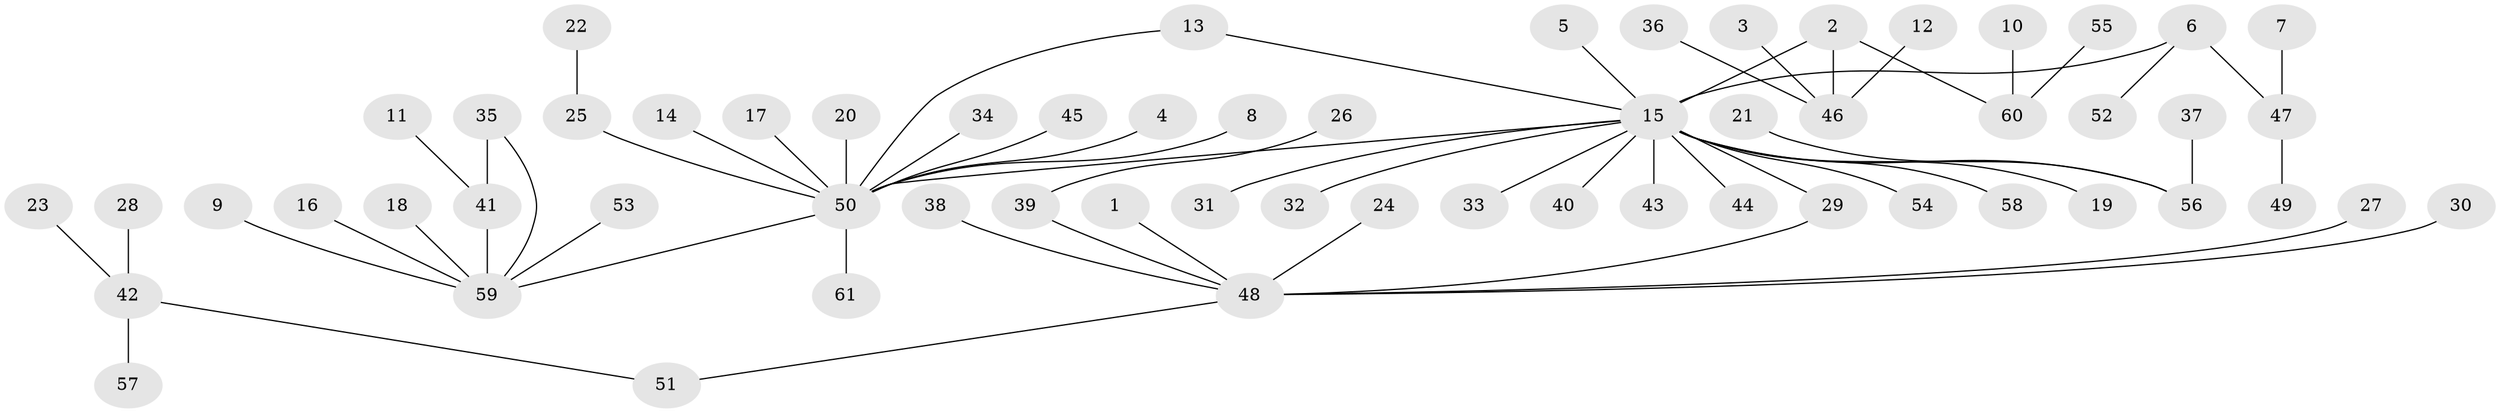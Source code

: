 // original degree distribution, {8: 0.00819672131147541, 15: 0.00819672131147541, 19: 0.00819672131147541, 4: 0.04918032786885246, 9: 0.00819672131147541, 3: 0.05737704918032787, 2: 0.19672131147540983, 1: 0.6229508196721312, 5: 0.03278688524590164, 6: 0.00819672131147541}
// Generated by graph-tools (version 1.1) at 2025/49/03/09/25 03:49:52]
// undirected, 61 vertices, 62 edges
graph export_dot {
graph [start="1"]
  node [color=gray90,style=filled];
  1;
  2;
  3;
  4;
  5;
  6;
  7;
  8;
  9;
  10;
  11;
  12;
  13;
  14;
  15;
  16;
  17;
  18;
  19;
  20;
  21;
  22;
  23;
  24;
  25;
  26;
  27;
  28;
  29;
  30;
  31;
  32;
  33;
  34;
  35;
  36;
  37;
  38;
  39;
  40;
  41;
  42;
  43;
  44;
  45;
  46;
  47;
  48;
  49;
  50;
  51;
  52;
  53;
  54;
  55;
  56;
  57;
  58;
  59;
  60;
  61;
  1 -- 48 [weight=1.0];
  2 -- 15 [weight=1.0];
  2 -- 46 [weight=1.0];
  2 -- 60 [weight=1.0];
  3 -- 46 [weight=1.0];
  4 -- 50 [weight=1.0];
  5 -- 15 [weight=1.0];
  6 -- 15 [weight=1.0];
  6 -- 47 [weight=1.0];
  6 -- 52 [weight=1.0];
  7 -- 47 [weight=1.0];
  8 -- 50 [weight=1.0];
  9 -- 59 [weight=1.0];
  10 -- 60 [weight=1.0];
  11 -- 41 [weight=1.0];
  12 -- 46 [weight=1.0];
  13 -- 15 [weight=1.0];
  13 -- 50 [weight=1.0];
  14 -- 50 [weight=1.0];
  15 -- 19 [weight=1.0];
  15 -- 29 [weight=1.0];
  15 -- 31 [weight=1.0];
  15 -- 32 [weight=1.0];
  15 -- 33 [weight=1.0];
  15 -- 40 [weight=1.0];
  15 -- 43 [weight=1.0];
  15 -- 44 [weight=1.0];
  15 -- 50 [weight=1.0];
  15 -- 54 [weight=1.0];
  15 -- 56 [weight=1.0];
  15 -- 58 [weight=1.0];
  16 -- 59 [weight=1.0];
  17 -- 50 [weight=1.0];
  18 -- 59 [weight=1.0];
  20 -- 50 [weight=1.0];
  21 -- 56 [weight=1.0];
  22 -- 25 [weight=1.0];
  23 -- 42 [weight=1.0];
  24 -- 48 [weight=1.0];
  25 -- 50 [weight=1.0];
  26 -- 39 [weight=1.0];
  27 -- 48 [weight=1.0];
  28 -- 42 [weight=1.0];
  29 -- 48 [weight=1.0];
  30 -- 48 [weight=1.0];
  34 -- 50 [weight=1.0];
  35 -- 41 [weight=1.0];
  35 -- 59 [weight=1.0];
  36 -- 46 [weight=1.0];
  37 -- 56 [weight=1.0];
  38 -- 48 [weight=1.0];
  39 -- 48 [weight=1.0];
  41 -- 59 [weight=1.0];
  42 -- 51 [weight=1.0];
  42 -- 57 [weight=1.0];
  45 -- 50 [weight=1.0];
  47 -- 49 [weight=1.0];
  48 -- 51 [weight=1.0];
  50 -- 59 [weight=1.0];
  50 -- 61 [weight=1.0];
  53 -- 59 [weight=1.0];
  55 -- 60 [weight=1.0];
}
